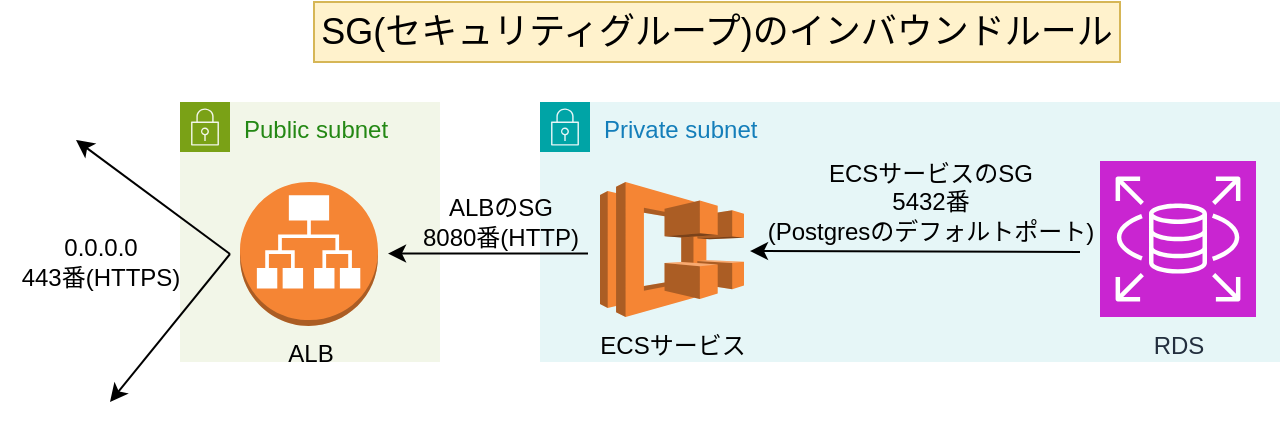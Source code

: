 <mxfile>
    <diagram id="5kC-DGUdwTY77b3jWmYY" name="ページ1">
        <mxGraphModel dx="1060" dy="457" grid="1" gridSize="10" guides="1" tooltips="1" connect="1" arrows="1" fold="1" page="1" pageScale="1" pageWidth="827" pageHeight="1169" math="0" shadow="0">
            <root>
                <mxCell id="0"/>
                <mxCell id="1" value="サブネット" style="locked=1;" parent="0"/>
                <mxCell id="3" value="Public subnet" style="points=[[0,0],[0.25,0],[0.5,0],[0.75,0],[1,0],[1,0.25],[1,0.5],[1,0.75],[1,1],[0.75,1],[0.5,1],[0.25,1],[0,1],[0,0.75],[0,0.5],[0,0.25]];outlineConnect=0;gradientColor=none;html=1;whiteSpace=wrap;fontSize=12;fontStyle=0;container=1;pointerEvents=0;collapsible=0;recursiveResize=0;shape=mxgraph.aws4.group;grIcon=mxgraph.aws4.group_security_group;grStroke=0;strokeColor=#7AA116;fillColor=#F2F6E8;verticalAlign=top;align=left;spacingLeft=30;fontColor=#248814;dashed=0;" parent="1" vertex="1">
                    <mxGeometry x="120" y="220" width="130" height="130" as="geometry"/>
                </mxCell>
                <mxCell id="4" value="Private subnet" style="points=[[0,0],[0.25,0],[0.5,0],[0.75,0],[1,0],[1,0.25],[1,0.5],[1,0.75],[1,1],[0.75,1],[0.5,1],[0.25,1],[0,1],[0,0.75],[0,0.5],[0,0.25]];outlineConnect=0;gradientColor=none;html=1;whiteSpace=wrap;fontSize=12;fontStyle=0;container=1;pointerEvents=0;collapsible=0;recursiveResize=0;shape=mxgraph.aws4.group;grIcon=mxgraph.aws4.group_security_group;grStroke=0;strokeColor=#00A4A6;fillColor=#E6F6F7;verticalAlign=top;align=left;spacingLeft=30;fontColor=#147EBA;dashed=0;" parent="1" vertex="1">
                    <mxGeometry x="300" y="220" width="370" height="130" as="geometry"/>
                </mxCell>
                <mxCell id="5" value="サービス" style="" parent="0"/>
                <mxCell id="7" value="ECSサービス" style="outlineConnect=0;dashed=0;verticalLabelPosition=bottom;verticalAlign=top;align=center;html=1;shape=mxgraph.aws3.ecs;fillColor=#F58534;gradientColor=none;" parent="5" vertex="1">
                    <mxGeometry x="330" y="260" width="72" height="67.5" as="geometry"/>
                </mxCell>
                <mxCell id="2" value="ALB" style="outlineConnect=0;dashed=0;verticalLabelPosition=bottom;verticalAlign=top;align=center;html=1;shape=mxgraph.aws3.application_load_balancer;fillColor=#F58534;gradientColor=none;" parent="5" vertex="1">
                    <mxGeometry x="150" y="260" width="69" height="72" as="geometry"/>
                </mxCell>
                <mxCell id="8" value="RDS" style="sketch=0;points=[[0,0,0],[0.25,0,0],[0.5,0,0],[0.75,0,0],[1,0,0],[0,1,0],[0.25,1,0],[0.5,1,0],[0.75,1,0],[1,1,0],[0,0.25,0],[0,0.5,0],[0,0.75,0],[1,0.25,0],[1,0.5,0],[1,0.75,0]];outlineConnect=0;fontColor=#232F3E;fillColor=#C925D1;strokeColor=#ffffff;dashed=0;verticalLabelPosition=bottom;verticalAlign=top;align=center;html=1;fontSize=12;fontStyle=0;aspect=fixed;shape=mxgraph.aws4.resourceIcon;resIcon=mxgraph.aws4.rds;" parent="5" vertex="1">
                    <mxGeometry x="580" y="249.5" width="78" height="78" as="geometry"/>
                </mxCell>
                <mxCell id="20" value="" style="edgeStyle=none;orthogonalLoop=1;jettySize=auto;html=1;" edge="1" parent="5">
                    <mxGeometry width="100" relative="1" as="geometry">
                        <mxPoint x="324" y="295.76" as="sourcePoint"/>
                        <mxPoint x="224" y="295.76" as="targetPoint"/>
                        <Array as="points"/>
                    </mxGeometry>
                </mxCell>
                <mxCell id="21" value="" style="edgeStyle=none;orthogonalLoop=1;jettySize=auto;html=1;" edge="1" parent="5">
                    <mxGeometry width="100" relative="1" as="geometry">
                        <mxPoint x="570" y="295" as="sourcePoint"/>
                        <mxPoint x="405" y="294.51" as="targetPoint"/>
                        <Array as="points"/>
                    </mxGeometry>
                </mxCell>
                <mxCell id="24" value="" style="group;rotation=-15;" vertex="1" connectable="0" parent="5">
                    <mxGeometry x="75" y="230" width="70" height="139.24" as="geometry"/>
                </mxCell>
                <mxCell id="22" value="" style="edgeStyle=none;orthogonalLoop=1;jettySize=auto;html=1;" edge="1" parent="24">
                    <mxGeometry width="100" relative="1" as="geometry">
                        <mxPoint x="70" y="66" as="sourcePoint"/>
                        <mxPoint x="-7" y="9" as="targetPoint"/>
                        <Array as="points"/>
                    </mxGeometry>
                </mxCell>
                <mxCell id="23" value="" style="edgeStyle=none;orthogonalLoop=1;jettySize=auto;html=1;" edge="1" parent="24">
                    <mxGeometry width="100" relative="1" as="geometry">
                        <mxPoint x="70" y="66" as="sourcePoint"/>
                        <mxPoint x="10" y="140" as="targetPoint"/>
                        <Array as="points"/>
                    </mxGeometry>
                </mxCell>
                <mxCell id="25" value="0.0.0.0&lt;div&gt;443番(HTTPS)&lt;/div&gt;" style="text;html=1;align=center;verticalAlign=middle;resizable=0;points=[];autosize=1;strokeColor=none;fillColor=none;" vertex="1" parent="24">
                    <mxGeometry x="-45" y="49.62" width="100" height="40" as="geometry"/>
                </mxCell>
                <mxCell id="31" value="SG(セキュリティグループ)のインバウンドルール" style="text;strokeColor=#d6b656;align=center;fillColor=#fff2cc;html=1;verticalAlign=middle;whiteSpace=wrap;rounded=0;fontSize=18;" vertex="1" parent="5">
                    <mxGeometry x="187" y="170" width="403" height="30" as="geometry"/>
                </mxCell>
                <mxCell id="33" value="ALBのSG&lt;div&gt;8080番(HTTP)&lt;/div&gt;" style="text;html=1;align=center;verticalAlign=middle;resizable=0;points=[];autosize=1;strokeColor=none;fillColor=none;" vertex="1" parent="5">
                    <mxGeometry x="230" y="260" width="100" height="40" as="geometry"/>
                </mxCell>
                <mxCell id="34" value="ECSサービスのSG&lt;div&gt;5432番&lt;/div&gt;&lt;div&gt;(Postgresのデフォルトポート)&lt;/div&gt;" style="text;html=1;align=center;verticalAlign=middle;resizable=0;points=[];autosize=1;strokeColor=none;fillColor=none;" vertex="1" parent="5">
                    <mxGeometry x="400" y="239.5" width="190" height="60" as="geometry"/>
                </mxCell>
            </root>
        </mxGraphModel>
    </diagram>
</mxfile>